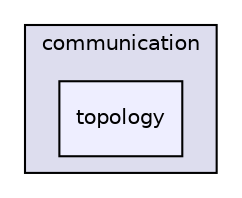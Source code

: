 digraph "general/communication/topology" {
  compound=true
  node [ fontsize="10", fontname="Helvetica"];
  edge [ labelfontsize="10", labelfontname="Helvetica"];
  subgraph clusterdir_368ef012145aef7035dca8ed50f9a5db {
    graph [ bgcolor="#ddddee", pencolor="black", label="communication" fontname="Helvetica", fontsize="10", URL="dir_368ef012145aef7035dca8ed50f9a5db.html"]
  dir_de327f73201ab1d87cc607fe5bbff19a [shape=box, label="topology", style="filled", fillcolor="#eeeeff", pencolor="black", URL="dir_de327f73201ab1d87cc607fe5bbff19a.html"];
  }
}
